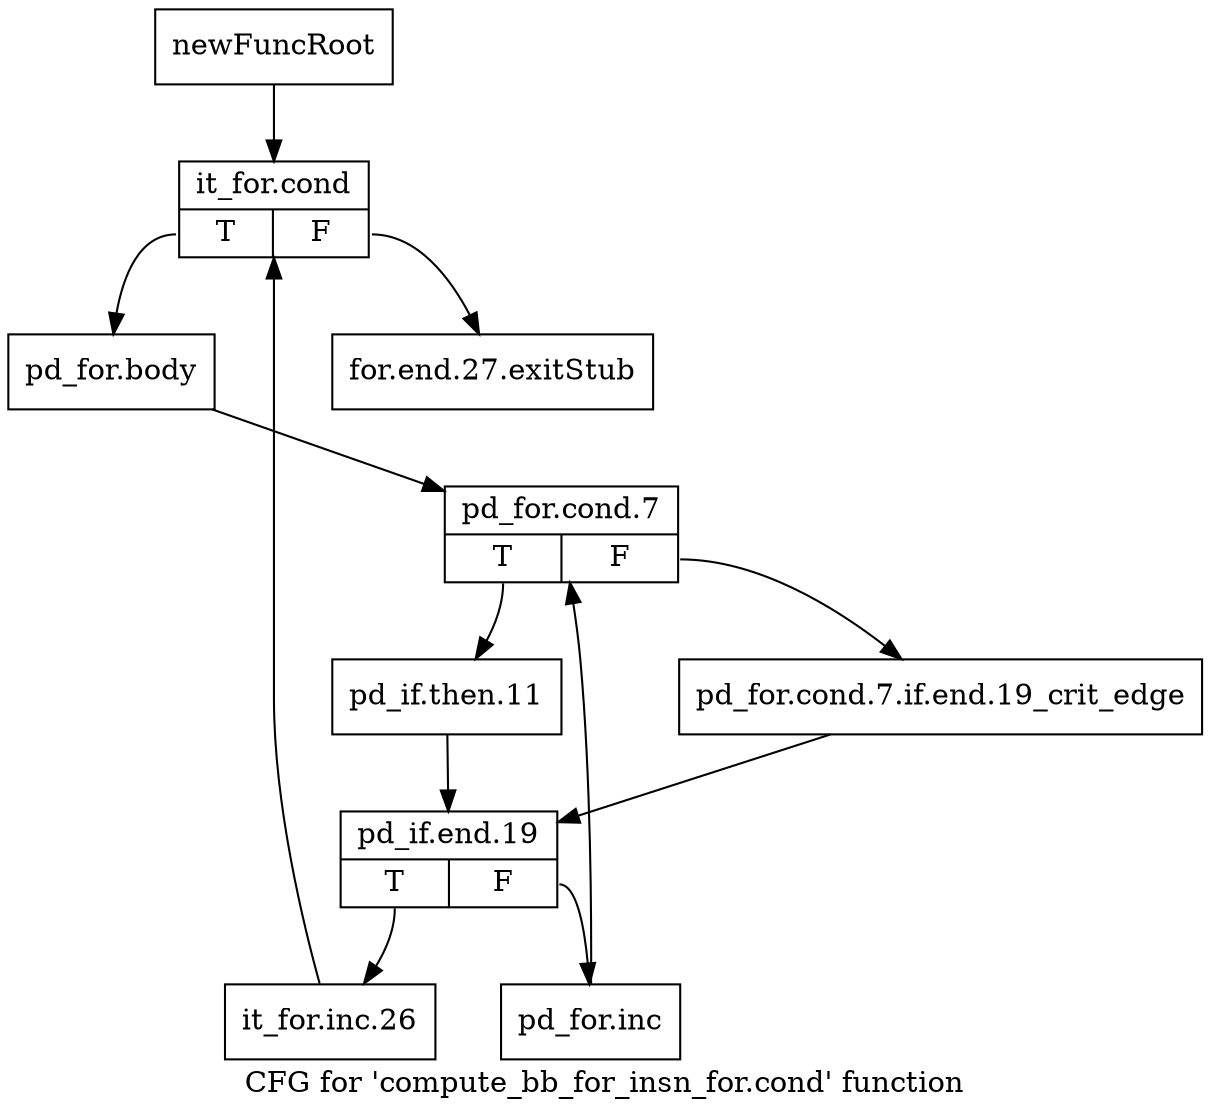 digraph "CFG for 'compute_bb_for_insn_for.cond' function" {
	label="CFG for 'compute_bb_for_insn_for.cond' function";

	Node0xa57c010 [shape=record,label="{newFuncRoot}"];
	Node0xa57c010 -> Node0xa57c0b0;
	Node0xa57c060 [shape=record,label="{for.end.27.exitStub}"];
	Node0xa57c0b0 [shape=record,label="{it_for.cond|{<s0>T|<s1>F}}"];
	Node0xa57c0b0:s0 -> Node0xa57c100;
	Node0xa57c0b0:s1 -> Node0xa57c060;
	Node0xa57c100 [shape=record,label="{pd_for.body}"];
	Node0xa57c100 -> Node0xa57c150;
	Node0xa57c150 [shape=record,label="{pd_for.cond.7|{<s0>T|<s1>F}}"];
	Node0xa57c150:s0 -> Node0xa57c1f0;
	Node0xa57c150:s1 -> Node0xa57c1a0;
	Node0xa57c1a0 [shape=record,label="{pd_for.cond.7.if.end.19_crit_edge}"];
	Node0xa57c1a0 -> Node0xa57c240;
	Node0xa57c1f0 [shape=record,label="{pd_if.then.11}"];
	Node0xa57c1f0 -> Node0xa57c240;
	Node0xa57c240 [shape=record,label="{pd_if.end.19|{<s0>T|<s1>F}}"];
	Node0xa57c240:s0 -> Node0xa57c2e0;
	Node0xa57c240:s1 -> Node0xa57c290;
	Node0xa57c290 [shape=record,label="{pd_for.inc}"];
	Node0xa57c290 -> Node0xa57c150;
	Node0xa57c2e0 [shape=record,label="{it_for.inc.26}"];
	Node0xa57c2e0 -> Node0xa57c0b0;
}

